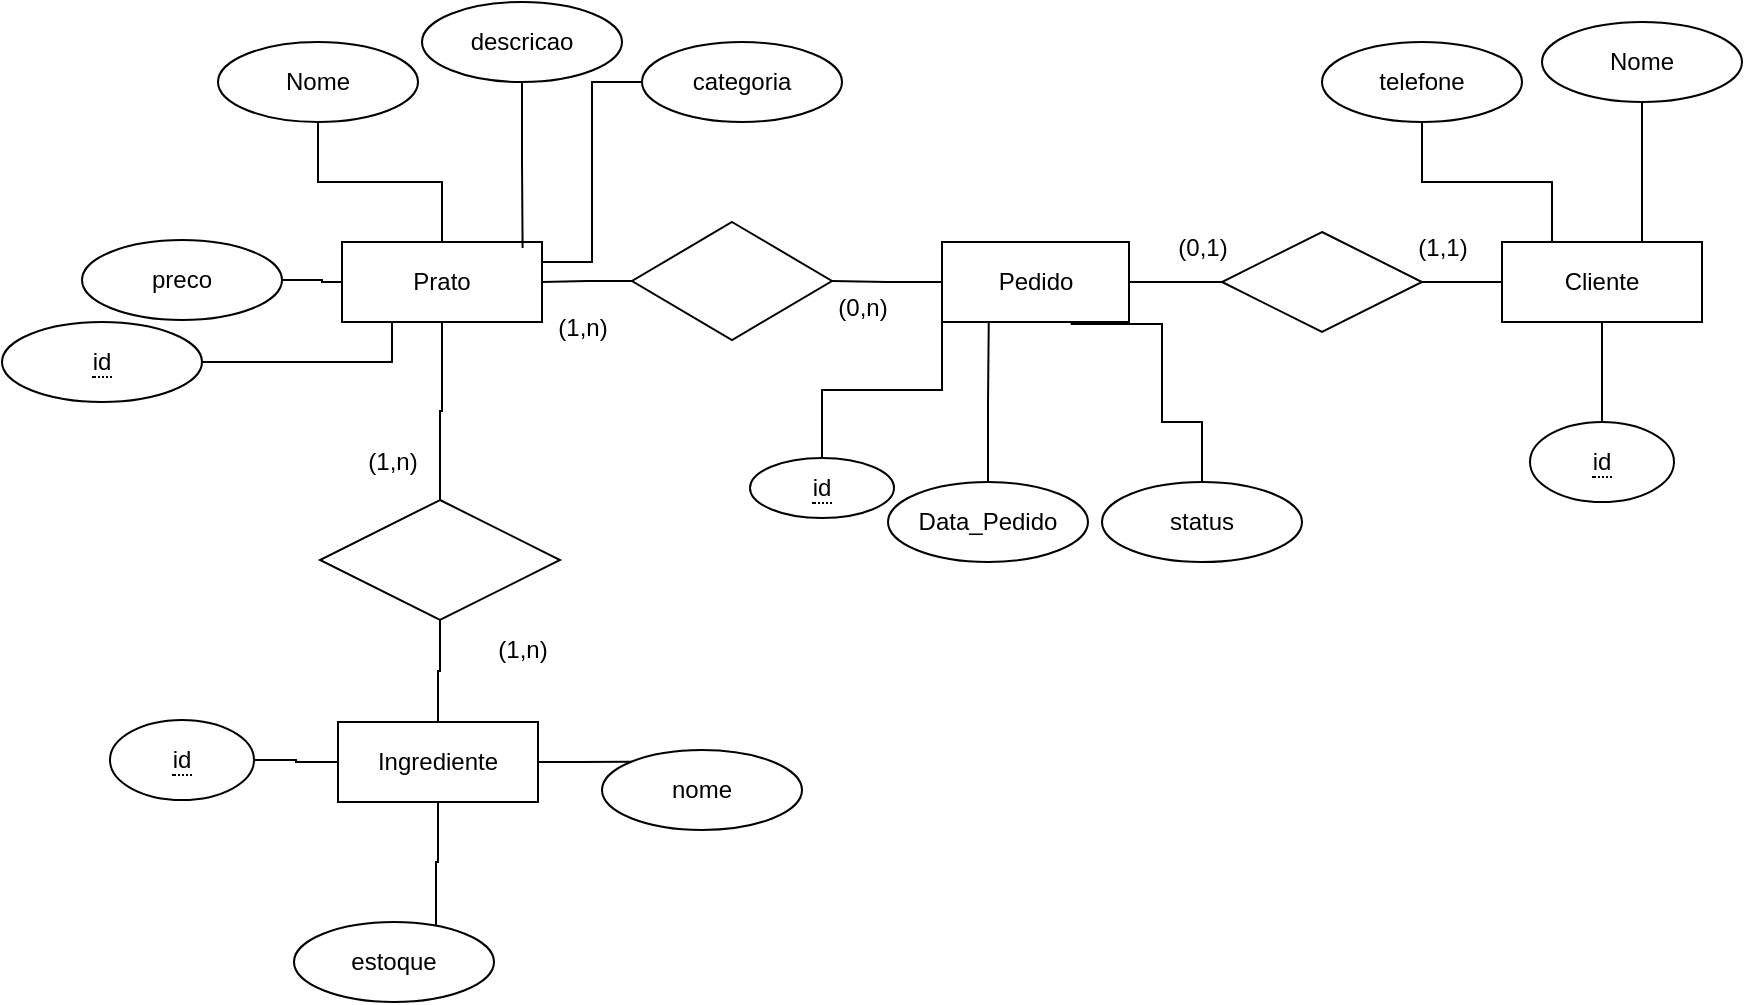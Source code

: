 <mxfile version="21.7.5" type="device">
  <diagram name="Página-1" id="MHe5e68-DuIuu2xKg3DE">
    <mxGraphModel dx="2027" dy="763" grid="1" gridSize="10" guides="1" tooltips="1" connect="1" arrows="1" fold="1" page="1" pageScale="1" pageWidth="827" pageHeight="1169" math="0" shadow="0">
      <root>
        <mxCell id="0" />
        <mxCell id="1" parent="0" />
        <mxCell id="bODELIc9DUMaVo-pIWGK-19" style="edgeStyle=orthogonalEdgeStyle;rounded=0;orthogonalLoop=1;jettySize=auto;html=1;entryX=0;entryY=0;entryDx=0;entryDy=0;endArrow=none;endFill=0;" parent="1" source="bODELIc9DUMaVo-pIWGK-1" target="bODELIc9DUMaVo-pIWGK-15" edge="1">
          <mxGeometry relative="1" as="geometry" />
        </mxCell>
        <mxCell id="bODELIc9DUMaVo-pIWGK-20" style="edgeStyle=orthogonalEdgeStyle;rounded=0;orthogonalLoop=1;jettySize=auto;html=1;entryX=0.71;entryY=0.042;entryDx=0;entryDy=0;entryPerimeter=0;endArrow=none;endFill=0;" parent="1" source="bODELIc9DUMaVo-pIWGK-1" target="bODELIc9DUMaVo-pIWGK-16" edge="1">
          <mxGeometry relative="1" as="geometry" />
        </mxCell>
        <mxCell id="bODELIc9DUMaVo-pIWGK-1" value="Ingrediente" style="whiteSpace=wrap;html=1;align=center;" parent="1" vertex="1">
          <mxGeometry x="118" y="430" width="100" height="40" as="geometry" />
        </mxCell>
        <mxCell id="bODELIc9DUMaVo-pIWGK-42" style="edgeStyle=orthogonalEdgeStyle;rounded=0;orthogonalLoop=1;jettySize=auto;html=1;entryX=1;entryY=0.5;entryDx=0;entryDy=0;endArrow=none;endFill=0;" parent="1" source="bODELIc9DUMaVo-pIWGK-2" target="bODELIc9DUMaVo-pIWGK-38" edge="1">
          <mxGeometry relative="1" as="geometry" />
        </mxCell>
        <mxCell id="bODELIc9DUMaVo-pIWGK-60" style="edgeStyle=orthogonalEdgeStyle;rounded=0;orthogonalLoop=1;jettySize=auto;html=1;entryX=0.5;entryY=0;entryDx=0;entryDy=0;endArrow=none;endFill=0;" parent="1" source="bODELIc9DUMaVo-pIWGK-2" target="bODELIc9DUMaVo-pIWGK-59" edge="1">
          <mxGeometry relative="1" as="geometry" />
        </mxCell>
        <mxCell id="bODELIc9DUMaVo-pIWGK-2" value="Cliente" style="whiteSpace=wrap;html=1;align=center;" parent="1" vertex="1">
          <mxGeometry x="700" y="190" width="100" height="40" as="geometry" />
        </mxCell>
        <mxCell id="bODELIc9DUMaVo-pIWGK-22" style="edgeStyle=orthogonalEdgeStyle;rounded=0;orthogonalLoop=1;jettySize=auto;html=1;entryX=0.5;entryY=0;entryDx=0;entryDy=0;endArrow=none;endFill=0;" parent="1" source="bODELIc9DUMaVo-pIWGK-3" target="bODELIc9DUMaVo-pIWGK-21" edge="1">
          <mxGeometry relative="1" as="geometry" />
        </mxCell>
        <mxCell id="bODELIc9DUMaVo-pIWGK-3" value="Prato" style="whiteSpace=wrap;html=1;align=center;" parent="1" vertex="1">
          <mxGeometry x="120" y="190" width="100" height="40" as="geometry" />
        </mxCell>
        <mxCell id="bODELIc9DUMaVo-pIWGK-11" style="edgeStyle=orthogonalEdgeStyle;rounded=0;orthogonalLoop=1;jettySize=auto;html=1;exitX=0.5;exitY=1;exitDx=0;exitDy=0;endArrow=none;endFill=0;" parent="1" source="bODELIc9DUMaVo-pIWGK-5" target="bODELIc9DUMaVo-pIWGK-3" edge="1">
          <mxGeometry relative="1" as="geometry" />
        </mxCell>
        <mxCell id="bODELIc9DUMaVo-pIWGK-5" value="Nome" style="ellipse;whiteSpace=wrap;html=1;align=center;" parent="1" vertex="1">
          <mxGeometry x="58" y="90" width="100" height="40" as="geometry" />
        </mxCell>
        <mxCell id="bODELIc9DUMaVo-pIWGK-13" style="edgeStyle=orthogonalEdgeStyle;rounded=0;orthogonalLoop=1;jettySize=auto;html=1;entryX=0.903;entryY=0.075;entryDx=0;entryDy=0;entryPerimeter=0;endArrow=none;endFill=0;" parent="1" source="bODELIc9DUMaVo-pIWGK-6" target="bODELIc9DUMaVo-pIWGK-3" edge="1">
          <mxGeometry relative="1" as="geometry" />
        </mxCell>
        <mxCell id="bODELIc9DUMaVo-pIWGK-6" value="descricao" style="ellipse;whiteSpace=wrap;html=1;align=center;" parent="1" vertex="1">
          <mxGeometry x="160" y="70" width="100" height="40" as="geometry" />
        </mxCell>
        <mxCell id="bODELIc9DUMaVo-pIWGK-9" value="" style="edgeStyle=orthogonalEdgeStyle;rounded=0;orthogonalLoop=1;jettySize=auto;html=1;endArrow=none;endFill=0;" parent="1" source="bODELIc9DUMaVo-pIWGK-7" target="bODELIc9DUMaVo-pIWGK-3" edge="1">
          <mxGeometry relative="1" as="geometry" />
        </mxCell>
        <mxCell id="bODELIc9DUMaVo-pIWGK-7" value="preco" style="ellipse;whiteSpace=wrap;html=1;align=center;" parent="1" vertex="1">
          <mxGeometry x="-10" y="189" width="100" height="40" as="geometry" />
        </mxCell>
        <mxCell id="bODELIc9DUMaVo-pIWGK-14" style="edgeStyle=orthogonalEdgeStyle;rounded=0;orthogonalLoop=1;jettySize=auto;html=1;entryX=1;entryY=0.25;entryDx=0;entryDy=0;endArrow=none;endFill=0;" parent="1" source="bODELIc9DUMaVo-pIWGK-8" target="bODELIc9DUMaVo-pIWGK-3" edge="1">
          <mxGeometry relative="1" as="geometry" />
        </mxCell>
        <mxCell id="bODELIc9DUMaVo-pIWGK-8" value="categoria" style="ellipse;whiteSpace=wrap;html=1;align=center;" parent="1" vertex="1">
          <mxGeometry x="270" y="90" width="100" height="40" as="geometry" />
        </mxCell>
        <mxCell id="bODELIc9DUMaVo-pIWGK-15" value="nome" style="ellipse;whiteSpace=wrap;html=1;align=center;" parent="1" vertex="1">
          <mxGeometry x="250" y="444" width="100" height="40" as="geometry" />
        </mxCell>
        <mxCell id="bODELIc9DUMaVo-pIWGK-16" value="estoque" style="ellipse;whiteSpace=wrap;html=1;align=center;" parent="1" vertex="1">
          <mxGeometry x="96" y="530" width="100" height="40" as="geometry" />
        </mxCell>
        <mxCell id="bODELIc9DUMaVo-pIWGK-33" style="edgeStyle=orthogonalEdgeStyle;rounded=0;orthogonalLoop=1;jettySize=auto;html=1;endArrow=none;endFill=0;" parent="1" source="bODELIc9DUMaVo-pIWGK-17" edge="1">
          <mxGeometry relative="1" as="geometry">
            <mxPoint x="770" y="190" as="targetPoint" />
          </mxGeometry>
        </mxCell>
        <mxCell id="bODELIc9DUMaVo-pIWGK-17" value="Nome" style="ellipse;whiteSpace=wrap;html=1;align=center;" parent="1" vertex="1">
          <mxGeometry x="720" y="80" width="100" height="40" as="geometry" />
        </mxCell>
        <mxCell id="bODELIc9DUMaVo-pIWGK-32" style="edgeStyle=orthogonalEdgeStyle;rounded=0;orthogonalLoop=1;jettySize=auto;html=1;entryX=0.25;entryY=0;entryDx=0;entryDy=0;endArrow=none;endFill=0;" parent="1" source="bODELIc9DUMaVo-pIWGK-18" target="bODELIc9DUMaVo-pIWGK-2" edge="1">
          <mxGeometry relative="1" as="geometry" />
        </mxCell>
        <mxCell id="bODELIc9DUMaVo-pIWGK-18" value="telefone" style="ellipse;whiteSpace=wrap;html=1;align=center;" parent="1" vertex="1">
          <mxGeometry x="610" y="90" width="100" height="40" as="geometry" />
        </mxCell>
        <mxCell id="bODELIc9DUMaVo-pIWGK-23" style="edgeStyle=orthogonalEdgeStyle;rounded=0;orthogonalLoop=1;jettySize=auto;html=1;endArrow=none;endFill=0;" parent="1" source="bODELIc9DUMaVo-pIWGK-21" target="bODELIc9DUMaVo-pIWGK-1" edge="1">
          <mxGeometry relative="1" as="geometry" />
        </mxCell>
        <mxCell id="bODELIc9DUMaVo-pIWGK-21" value="" style="shape=rhombus;perimeter=rhombusPerimeter;whiteSpace=wrap;html=1;align=center;" parent="1" vertex="1">
          <mxGeometry x="109" y="319" width="120" height="60" as="geometry" />
        </mxCell>
        <mxCell id="bODELIc9DUMaVo-pIWGK-39" style="edgeStyle=orthogonalEdgeStyle;rounded=0;orthogonalLoop=1;jettySize=auto;html=1;entryX=0.688;entryY=1.025;entryDx=0;entryDy=0;entryPerimeter=0;endArrow=none;endFill=0;" parent="1" source="bODELIc9DUMaVo-pIWGK-30" target="bODELIc9DUMaVo-pIWGK-36" edge="1">
          <mxGeometry relative="1" as="geometry">
            <Array as="points">
              <mxPoint x="550" y="280" />
              <mxPoint x="530" y="280" />
              <mxPoint x="530" y="231" />
            </Array>
          </mxGeometry>
        </mxCell>
        <mxCell id="bODELIc9DUMaVo-pIWGK-30" value="status" style="ellipse;whiteSpace=wrap;html=1;align=center;" parent="1" vertex="1">
          <mxGeometry x="500" y="310" width="100" height="40" as="geometry" />
        </mxCell>
        <mxCell id="bODELIc9DUMaVo-pIWGK-40" style="edgeStyle=orthogonalEdgeStyle;rounded=0;orthogonalLoop=1;jettySize=auto;html=1;entryX=0.25;entryY=1;entryDx=0;entryDy=0;endArrow=none;endFill=0;" parent="1" source="bODELIc9DUMaVo-pIWGK-34" target="bODELIc9DUMaVo-pIWGK-36" edge="1">
          <mxGeometry relative="1" as="geometry" />
        </mxCell>
        <mxCell id="bODELIc9DUMaVo-pIWGK-34" value="Data_Pedido" style="ellipse;whiteSpace=wrap;html=1;align=center;" parent="1" vertex="1">
          <mxGeometry x="393" y="310" width="100" height="40" as="geometry" />
        </mxCell>
        <mxCell id="bODELIc9DUMaVo-pIWGK-46" style="edgeStyle=orthogonalEdgeStyle;rounded=0;orthogonalLoop=1;jettySize=auto;html=1;entryX=1;entryY=0.5;entryDx=0;entryDy=0;endArrow=none;endFill=0;" parent="1" source="bODELIc9DUMaVo-pIWGK-36" target="bODELIc9DUMaVo-pIWGK-37" edge="1">
          <mxGeometry relative="1" as="geometry" />
        </mxCell>
        <mxCell id="bODELIc9DUMaVo-pIWGK-36" value="Pedido" style="whiteSpace=wrap;html=1;align=center;" parent="1" vertex="1">
          <mxGeometry x="420" y="190" width="93.5" height="40" as="geometry" />
        </mxCell>
        <mxCell id="bODELIc9DUMaVo-pIWGK-47" style="edgeStyle=orthogonalEdgeStyle;rounded=0;orthogonalLoop=1;jettySize=auto;html=1;entryX=1;entryY=0.5;entryDx=0;entryDy=0;endArrow=none;endFill=0;" parent="1" source="bODELIc9DUMaVo-pIWGK-37" target="bODELIc9DUMaVo-pIWGK-3" edge="1">
          <mxGeometry relative="1" as="geometry" />
        </mxCell>
        <mxCell id="bODELIc9DUMaVo-pIWGK-37" value="" style="shape=rhombus;perimeter=rhombusPerimeter;whiteSpace=wrap;html=1;align=center;" parent="1" vertex="1">
          <mxGeometry x="265" y="180" width="100" height="59" as="geometry" />
        </mxCell>
        <mxCell id="bODELIc9DUMaVo-pIWGK-41" style="edgeStyle=orthogonalEdgeStyle;rounded=0;orthogonalLoop=1;jettySize=auto;html=1;entryX=1;entryY=0.5;entryDx=0;entryDy=0;endArrow=none;endFill=0;" parent="1" source="bODELIc9DUMaVo-pIWGK-38" target="bODELIc9DUMaVo-pIWGK-36" edge="1">
          <mxGeometry relative="1" as="geometry" />
        </mxCell>
        <mxCell id="bODELIc9DUMaVo-pIWGK-38" value="" style="shape=rhombus;perimeter=rhombusPerimeter;whiteSpace=wrap;html=1;align=center;" parent="1" vertex="1">
          <mxGeometry x="560" y="185" width="100" height="50" as="geometry" />
        </mxCell>
        <mxCell id="bODELIc9DUMaVo-pIWGK-50" style="edgeStyle=orthogonalEdgeStyle;rounded=0;orthogonalLoop=1;jettySize=auto;html=1;entryX=0.25;entryY=1;entryDx=0;entryDy=0;endArrow=none;endFill=0;" parent="1" source="bODELIc9DUMaVo-pIWGK-49" target="bODELIc9DUMaVo-pIWGK-3" edge="1">
          <mxGeometry relative="1" as="geometry" />
        </mxCell>
        <mxCell id="bODELIc9DUMaVo-pIWGK-49" value="&lt;span style=&quot;border-bottom: 1px dotted&quot;&gt;id&lt;/span&gt;" style="ellipse;whiteSpace=wrap;html=1;align=center;" parent="1" vertex="1">
          <mxGeometry x="-50" y="230" width="100" height="40" as="geometry" />
        </mxCell>
        <mxCell id="bODELIc9DUMaVo-pIWGK-51" value="(1,n)" style="text;html=1;align=center;verticalAlign=middle;resizable=0;points=[];autosize=1;strokeColor=none;fillColor=none;" parent="1" vertex="1">
          <mxGeometry x="215" y="218" width="50" height="30" as="geometry" />
        </mxCell>
        <mxCell id="bODELIc9DUMaVo-pIWGK-52" value="(0,n)" style="text;html=1;align=center;verticalAlign=middle;resizable=0;points=[];autosize=1;strokeColor=none;fillColor=none;" parent="1" vertex="1">
          <mxGeometry x="355" y="208" width="50" height="30" as="geometry" />
        </mxCell>
        <mxCell id="bODELIc9DUMaVo-pIWGK-53" value="(1,n)" style="text;html=1;align=center;verticalAlign=middle;resizable=0;points=[];autosize=1;strokeColor=none;fillColor=none;" parent="1" vertex="1">
          <mxGeometry x="120" y="285" width="50" height="30" as="geometry" />
        </mxCell>
        <mxCell id="bODELIc9DUMaVo-pIWGK-54" value="(1,n)" style="text;html=1;align=center;verticalAlign=middle;resizable=0;points=[];autosize=1;strokeColor=none;fillColor=none;" parent="1" vertex="1">
          <mxGeometry x="185" y="379" width="50" height="30" as="geometry" />
        </mxCell>
        <mxCell id="bODELIc9DUMaVo-pIWGK-55" value="(0,1)" style="text;html=1;align=center;verticalAlign=middle;resizable=0;points=[];autosize=1;strokeColor=none;fillColor=none;" parent="1" vertex="1">
          <mxGeometry x="525" y="178" width="50" height="30" as="geometry" />
        </mxCell>
        <mxCell id="bODELIc9DUMaVo-pIWGK-56" value="(1,1)" style="text;html=1;align=center;verticalAlign=middle;resizable=0;points=[];autosize=1;strokeColor=none;fillColor=none;" parent="1" vertex="1">
          <mxGeometry x="645" y="178" width="50" height="30" as="geometry" />
        </mxCell>
        <mxCell id="bODELIc9DUMaVo-pIWGK-58" style="edgeStyle=orthogonalEdgeStyle;rounded=0;orthogonalLoop=1;jettySize=auto;html=1;entryX=0;entryY=0.5;entryDx=0;entryDy=0;endArrow=none;endFill=0;" parent="1" source="bODELIc9DUMaVo-pIWGK-57" target="bODELIc9DUMaVo-pIWGK-1" edge="1">
          <mxGeometry relative="1" as="geometry" />
        </mxCell>
        <mxCell id="bODELIc9DUMaVo-pIWGK-57" value="&lt;span style=&quot;border-bottom: 1px dotted&quot;&gt;id&lt;/span&gt;" style="ellipse;whiteSpace=wrap;html=1;align=center;" parent="1" vertex="1">
          <mxGeometry x="4" y="429" width="72" height="40" as="geometry" />
        </mxCell>
        <mxCell id="bODELIc9DUMaVo-pIWGK-59" value="&lt;span style=&quot;border-bottom: 1px dotted&quot;&gt;id&lt;/span&gt;" style="ellipse;whiteSpace=wrap;html=1;align=center;" parent="1" vertex="1">
          <mxGeometry x="714" y="280" width="72" height="40" as="geometry" />
        </mxCell>
        <mxCell id="bODELIc9DUMaVo-pIWGK-63" style="edgeStyle=orthogonalEdgeStyle;rounded=0;orthogonalLoop=1;jettySize=auto;html=1;exitX=0.5;exitY=0;exitDx=0;exitDy=0;entryX=0;entryY=1;entryDx=0;entryDy=0;endArrow=none;endFill=0;" parent="1" source="bODELIc9DUMaVo-pIWGK-61" target="bODELIc9DUMaVo-pIWGK-36" edge="1">
          <mxGeometry relative="1" as="geometry" />
        </mxCell>
        <mxCell id="bODELIc9DUMaVo-pIWGK-61" value="&lt;span style=&quot;border-bottom: 1px dotted&quot;&gt;id&lt;/span&gt;" style="ellipse;whiteSpace=wrap;html=1;align=center;" parent="1" vertex="1">
          <mxGeometry x="324" y="298" width="72" height="30" as="geometry" />
        </mxCell>
      </root>
    </mxGraphModel>
  </diagram>
</mxfile>
